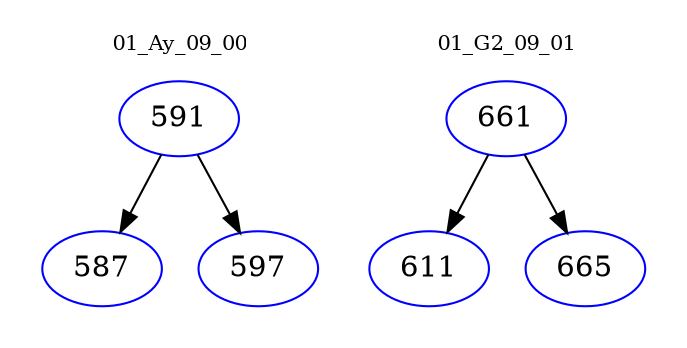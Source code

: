 digraph{
subgraph cluster_0 {
color = white
label = "01_Ay_09_00";
fontsize=10;
T0_591 [label="591", color="blue"]
T0_591 -> T0_587 [color="black"]
T0_587 [label="587", color="blue"]
T0_591 -> T0_597 [color="black"]
T0_597 [label="597", color="blue"]
}
subgraph cluster_1 {
color = white
label = "01_G2_09_01";
fontsize=10;
T1_661 [label="661", color="blue"]
T1_661 -> T1_611 [color="black"]
T1_611 [label="611", color="blue"]
T1_661 -> T1_665 [color="black"]
T1_665 [label="665", color="blue"]
}
}
